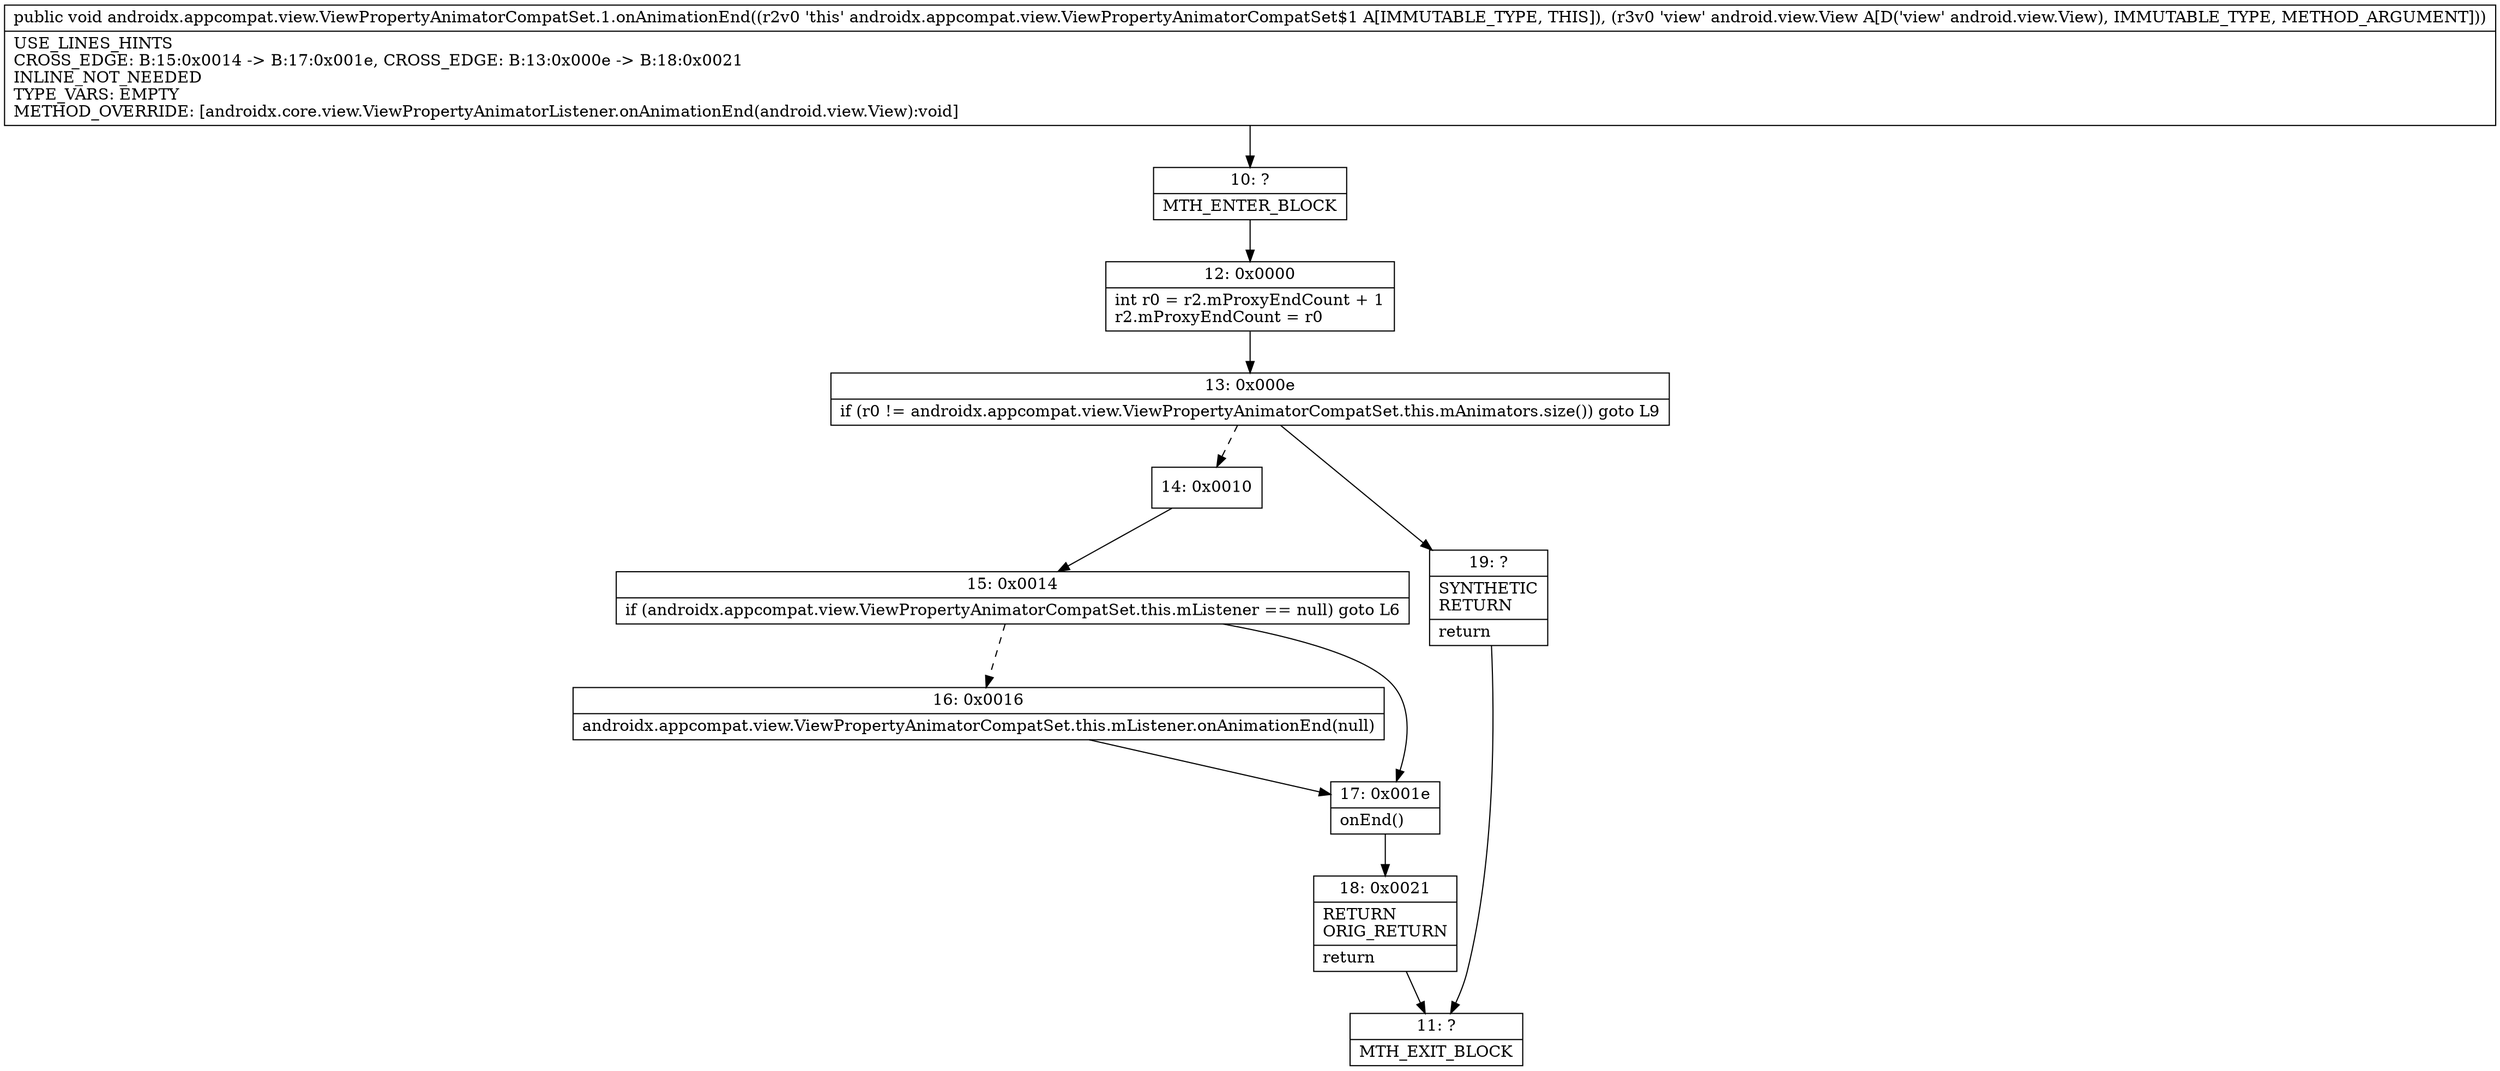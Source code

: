 digraph "CFG forandroidx.appcompat.view.ViewPropertyAnimatorCompatSet.1.onAnimationEnd(Landroid\/view\/View;)V" {
Node_10 [shape=record,label="{10\:\ ?|MTH_ENTER_BLOCK\l}"];
Node_12 [shape=record,label="{12\:\ 0x0000|int r0 = r2.mProxyEndCount + 1\lr2.mProxyEndCount = r0\l}"];
Node_13 [shape=record,label="{13\:\ 0x000e|if (r0 != androidx.appcompat.view.ViewPropertyAnimatorCompatSet.this.mAnimators.size()) goto L9\l}"];
Node_14 [shape=record,label="{14\:\ 0x0010}"];
Node_15 [shape=record,label="{15\:\ 0x0014|if (androidx.appcompat.view.ViewPropertyAnimatorCompatSet.this.mListener == null) goto L6\l}"];
Node_16 [shape=record,label="{16\:\ 0x0016|androidx.appcompat.view.ViewPropertyAnimatorCompatSet.this.mListener.onAnimationEnd(null)\l}"];
Node_17 [shape=record,label="{17\:\ 0x001e|onEnd()\l}"];
Node_18 [shape=record,label="{18\:\ 0x0021|RETURN\lORIG_RETURN\l|return\l}"];
Node_11 [shape=record,label="{11\:\ ?|MTH_EXIT_BLOCK\l}"];
Node_19 [shape=record,label="{19\:\ ?|SYNTHETIC\lRETURN\l|return\l}"];
MethodNode[shape=record,label="{public void androidx.appcompat.view.ViewPropertyAnimatorCompatSet.1.onAnimationEnd((r2v0 'this' androidx.appcompat.view.ViewPropertyAnimatorCompatSet$1 A[IMMUTABLE_TYPE, THIS]), (r3v0 'view' android.view.View A[D('view' android.view.View), IMMUTABLE_TYPE, METHOD_ARGUMENT]))  | USE_LINES_HINTS\lCROSS_EDGE: B:15:0x0014 \-\> B:17:0x001e, CROSS_EDGE: B:13:0x000e \-\> B:18:0x0021\lINLINE_NOT_NEEDED\lTYPE_VARS: EMPTY\lMETHOD_OVERRIDE: [androidx.core.view.ViewPropertyAnimatorListener.onAnimationEnd(android.view.View):void]\l}"];
MethodNode -> Node_10;Node_10 -> Node_12;
Node_12 -> Node_13;
Node_13 -> Node_14[style=dashed];
Node_13 -> Node_19;
Node_14 -> Node_15;
Node_15 -> Node_16[style=dashed];
Node_15 -> Node_17;
Node_16 -> Node_17;
Node_17 -> Node_18;
Node_18 -> Node_11;
Node_19 -> Node_11;
}

